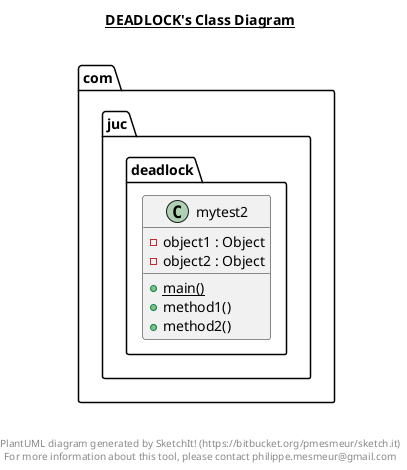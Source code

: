 @startuml

title __DEADLOCK's Class Diagram__\n

  namespace com.juc.deadlock {
    class com.juc.deadlock.mytest2 {
        - object1 : Object
        - object2 : Object
        {static} + main()
        + method1()
        + method2()
    }
  }
  



right footer


PlantUML diagram generated by SketchIt! (https://bitbucket.org/pmesmeur/sketch.it)
For more information about this tool, please contact philippe.mesmeur@gmail.com
endfooter

@enduml
